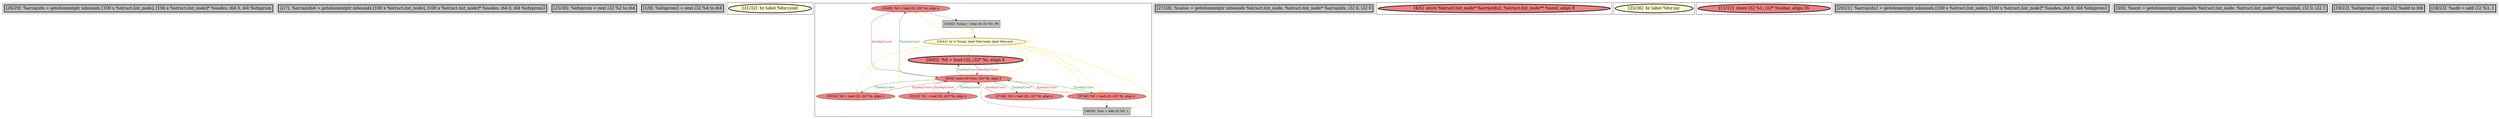 
digraph G {





subgraph cluster13 {


node501 [penwidth=3.0,fontsize=20,fillcolor=grey,label="[26/29]  %arrayidx = getelementptr inbounds [100 x %struct.list_node], [100 x %struct.list_node]* %nodes, i64 0, i64 %idxprom",shape=rectangle,style=filled ]



}

subgraph cluster11 {


node499 [penwidth=3.0,fontsize=20,fillcolor=grey,label="[2/7]  %arrayidx4 = getelementptr inbounds [100 x %struct.list_node], [100 x %struct.list_node]* %nodes, i64 0, i64 %idxprom3",shape=rectangle,style=filled ]



}

subgraph cluster10 {


node498 [penwidth=3.0,fontsize=20,fillcolor=grey,label="[25/30]  %idxprom = zext i32 %2 to i64",shape=rectangle,style=filled ]



}

subgraph cluster9 {


node497 [penwidth=3.0,fontsize=20,fillcolor=grey,label="[1/8]  %idxprom3 = zext i32 %4 to i64",shape=rectangle,style=filled ]



}

subgraph cluster8 {


node496 [penwidth=3.0,fontsize=20,fillcolor=lemonchiffon,label="[31/32]  br label %for.cond",shape=ellipse,style=filled ]



}

subgraph cluster7 {


node495 [fillcolor=lightcoral,label="[14/43]  %0 = load i32, i32* %i, align 4",shape=ellipse,style=filled ]
node494 [fillcolor=grey,label="[15/42]  %cmp = icmp ult i32 %0, 99",shape=rectangle,style=filled ]
node493 [fillcolor=lightcoral,label="[17/24]  %3 = load i32, i32* %i, align 4",shape=ellipse,style=filled ]
node492 [fillcolor=lightcoral,label="[37/40]  %5 = load i32, i32* %i, align 4",shape=ellipse,style=filled ]
node487 [fillcolor=lightcoral,label="[33/34]  %2 = load i32, i32* %i, align 4",shape=ellipse,style=filled ]
node490 [fillcolor=lightcoral,label="[9/44]  store i32 %inc, i32* %i, align 4",shape=ellipse,style=filled ]
node486 [fillcolor=grey,label="[38/39]  %inc = add i32 %5, 1",shape=rectangle,style=filled ]
node488 [fillcolor=lightcoral,label="[10/13]  %1 = load i32, i32* %i, align 4",shape=ellipse,style=filled ]
node491 [fillcolor=lemonchiffon,label="[16/41]  br i1 %cmp, label %for.body, label %for.end",shape=ellipse,style=filled ]
node489 [penwidth=3.0,fontsize=20,fillcolor=lightcoral,label="[0/45]  %4 = load i32, i32* %i, align 4",shape=ellipse,style=filled ]

node491->node491 [style=solid,color=gold,label="C",penwidth=1.0,fontcolor=gold ]
node491->node490 [style=solid,color=gold,label="C",penwidth=1.0,fontcolor=gold ]
node490->node493 [style=solid,color=forestgreen,label="T|indep|Const",penwidth=1.0,fontcolor=forestgreen ]
node493->node490 [style=solid,color=firebrick3,label="A|indep|Const",penwidth=1.0,fontcolor=firebrick3 ]
node491->node488 [style=solid,color=gold,label="C",penwidth=1.0,fontcolor=gold ]
node492->node486 [style=solid,color=black,label="",penwidth=0.5,fontcolor=black ]
node495->node490 [style=solid,color=firebrick3,label="A|indep|Const",penwidth=1.0,fontcolor=firebrick3 ]
node490->node495 [style=solid,color=forestgreen,label="T|indep|Const",penwidth=1.0,fontcolor=forestgreen ]
node491->node493 [style=solid,color=gold,label="C",penwidth=1.0,fontcolor=gold ]
node491->node492 [style=solid,color=gold,label="C",penwidth=1.0,fontcolor=gold ]
node491->node487 [style=solid,color=gold,label="C",penwidth=1.0,fontcolor=gold ]
node491->node486 [style=solid,color=gold,label="C",penwidth=1.0,fontcolor=gold ]
node494->node491 [style=solid,color=black,label="",penwidth=0.5,fontcolor=black ]
node487->node490 [style=solid,color=firebrick3,label="A|indep|Const",penwidth=1.0,fontcolor=firebrick3 ]
node495->node494 [style=solid,color=black,label="",penwidth=0.5,fontcolor=black ]
node491->node494 [style=solid,color=gold,label="C",penwidth=1.0,fontcolor=gold ]
node491->node495 [style=solid,color=gold,label="C",penwidth=1.0,fontcolor=gold ]
node490->node489 [style=solid,color=forestgreen,label="T|indep|Const",penwidth=1.0,fontcolor=forestgreen ]
node490->node488 [style=solid,color=forestgreen,label="T|indep|Const",penwidth=1.0,fontcolor=forestgreen ]
node491->node489 [style=solid,color=gold,label="C",penwidth=1.0,fontcolor=gold ]
node489->node490 [style=solid,color=firebrick3,label="A|indep|Const",penwidth=1.0,fontcolor=firebrick3 ]
node488->node490 [style=solid,color=firebrick3,label="A|indep|Const",penwidth=1.0,fontcolor=firebrick3 ]
node492->node490 [style=solid,color=firebrick3,label="A|indep|Const",penwidth=1.0,fontcolor=firebrick3 ]
node490->node492 [style=solid,color=forestgreen,label="T|indep|Const",penwidth=1.0,fontcolor=forestgreen ]
node490->node487 [style=solid,color=forestgreen,label="T|indep|Const",penwidth=1.0,fontcolor=forestgreen ]
node486->node490 [style=solid,color=black,label="",penwidth=0.5,fontcolor=black ]


}

subgraph cluster6 {


node485 [penwidth=3.0,fontsize=20,fillcolor=grey,label="[27/28]  %value = getelementptr inbounds %struct.list_node, %struct.list_node* %arrayidx, i32 0, i32 0",shape=rectangle,style=filled ]



}

subgraph cluster0 {


node479 [penwidth=3.0,fontsize=20,fillcolor=lightcoral,label="[4/5]  store %struct.list_node* %arrayidx2, %struct.list_node** %next, align 8",shape=ellipse,style=filled ]



}

subgraph cluster12 {


node500 [penwidth=3.0,fontsize=20,fillcolor=lemonchiffon,label="[35/36]  br label %for.inc",shape=ellipse,style=filled ]



}

subgraph cluster5 {


node484 [penwidth=3.0,fontsize=20,fillcolor=lightcoral,label="[11/12]  store i32 %1, i32* %value, align 16",shape=ellipse,style=filled ]



}

subgraph cluster1 {


node480 [penwidth=3.0,fontsize=20,fillcolor=grey,label="[20/21]  %arrayidx2 = getelementptr inbounds [100 x %struct.list_node], [100 x %struct.list_node]* %nodes, i64 0, i64 %idxprom1",shape=rectangle,style=filled ]



}

subgraph cluster2 {


node481 [penwidth=3.0,fontsize=20,fillcolor=grey,label="[3/6]  %next = getelementptr inbounds %struct.list_node, %struct.list_node* %arrayidx4, i32 0, i32 1",shape=rectangle,style=filled ]



}

subgraph cluster3 {


node482 [penwidth=3.0,fontsize=20,fillcolor=grey,label="[19/22]  %idxprom1 = zext i32 %add to i64",shape=rectangle,style=filled ]



}

subgraph cluster4 {


node483 [penwidth=3.0,fontsize=20,fillcolor=grey,label="[18/23]  %add = add i32 %3, 1",shape=rectangle,style=filled ]



}

}
